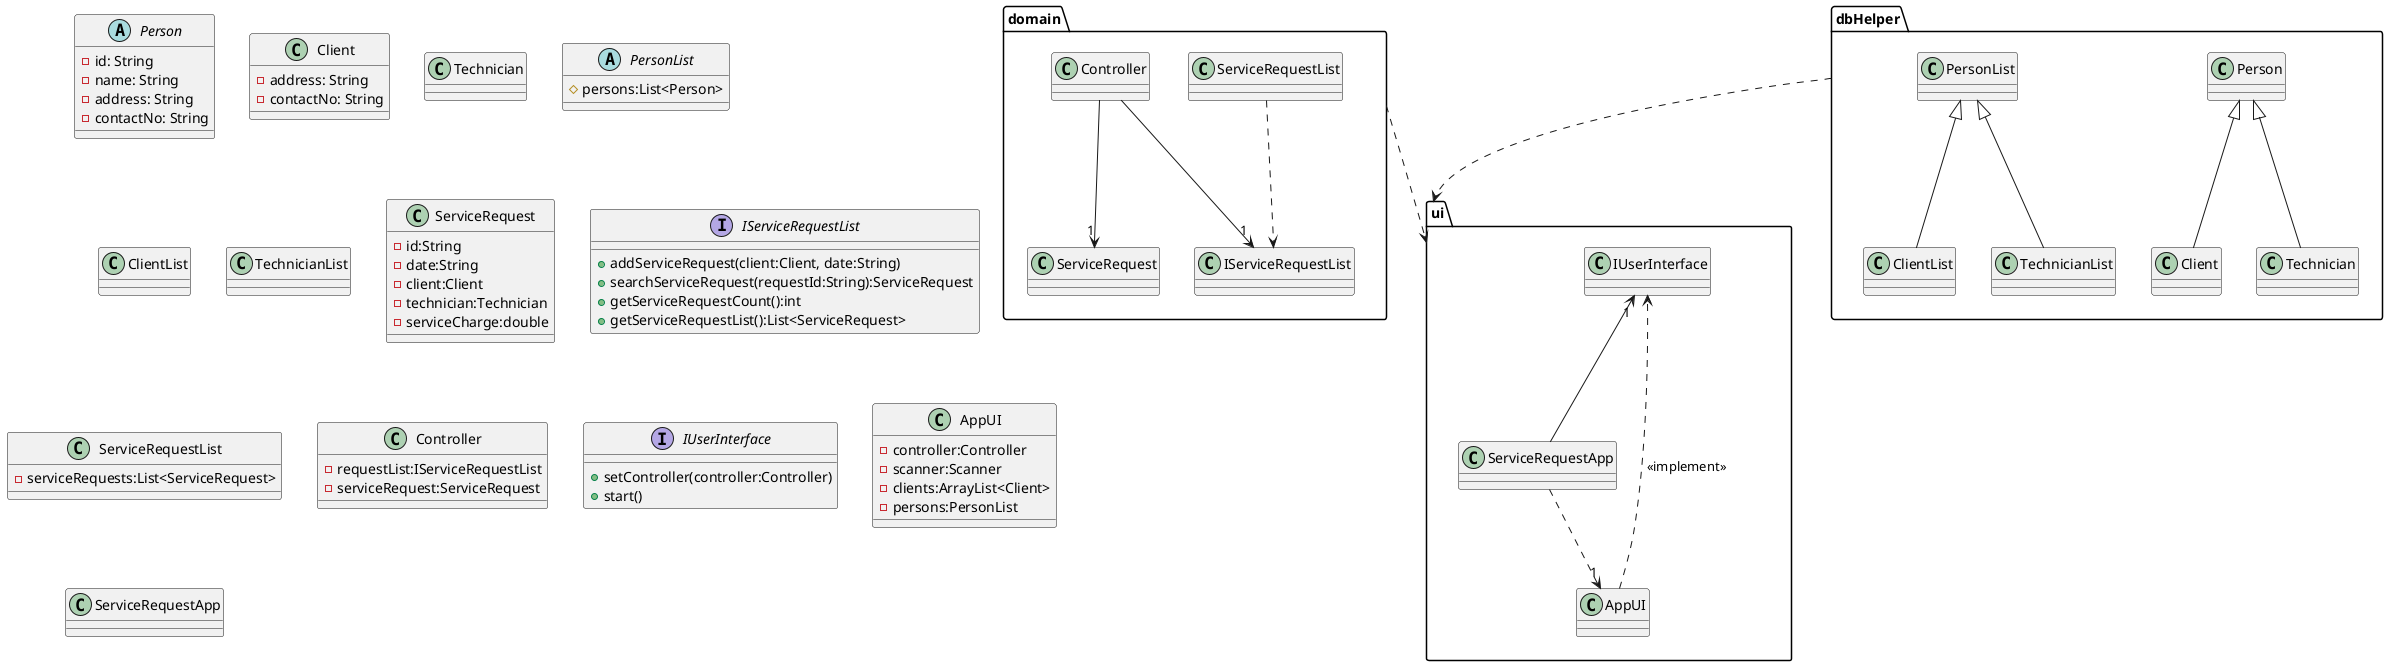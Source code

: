 @startuml

domain .down.> ui
dbHelper .down.> ui
package "dbHelper"{
Person <|-- Client
Person <|-- Technician

PersonList <|-- ClientList
PersonList <|-- TechnicianList
}

package "domain"{
class ServiceRequest
ServiceRequestList ..> "IServiceRequestList"

Controller --> "1"  ServiceRequest
Controller --> "1" IServiceRequestList
}


package "ui" {
AppUI ..> IUserInterface : <<implement>>
ServiceRequestApp -up-> "1" IUserInterface
ServiceRequestApp ..> "1" AppUI
}

abstract class Person{
 -id: String
 -name: String
 -address: String
 -contactNo: String
}

class Client{
 -address: String
 -contactNo: String
}

class Technician{
}

abstract class PersonList{
 #persons:List<Person>
}

class ClientList{
}

class TechnicianList{
}

class ServiceRequest{
 -id:String
 -date:String
 -client:Client
 -technician:Technician
 -serviceCharge:double
}

interface IServiceRequestList{
+addServiceRequest(client:Client, date:String)
+searchServiceRequest(requestId:String):ServiceRequest
+getServiceRequestCount():int
+getServiceRequestList():List<ServiceRequest>
}


class ServiceRequestList{
 -serviceRequests:List<ServiceRequest>
}

class Controller{
 -requestList:IServiceRequestList
 -serviceRequest:ServiceRequest
}

interface IUserInterface{
 +setController(controller:Controller)
 +start()
}

class AppUI{
 -controller:Controller
 -scanner:Scanner
 -clients:ArrayList<Client>
 -persons:PersonList
}

class ServiceRequestApp{
}
@enduml